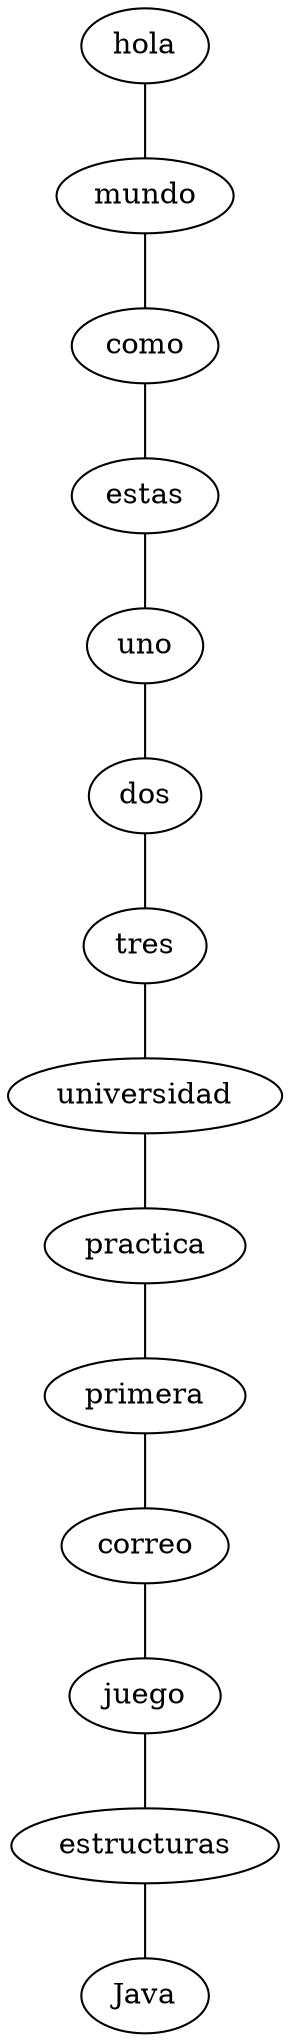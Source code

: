 graph G{
hola
mundo
como
estas
uno
dos
tres
universidad
practica
primera
correo
juego
estructuras
Java
"hola"--"mundo"
"mundo"--"como"
"como"--"estas"
"estas"--"uno"
"uno"--"dos"
"dos"--"tres"
"tres"--"universidad"
"universidad"--"practica"
"practica"--"primera"
"primera"--"correo"
"correo"--"juego"
"juego"--"estructuras"
"estructuras"--"Java"
}